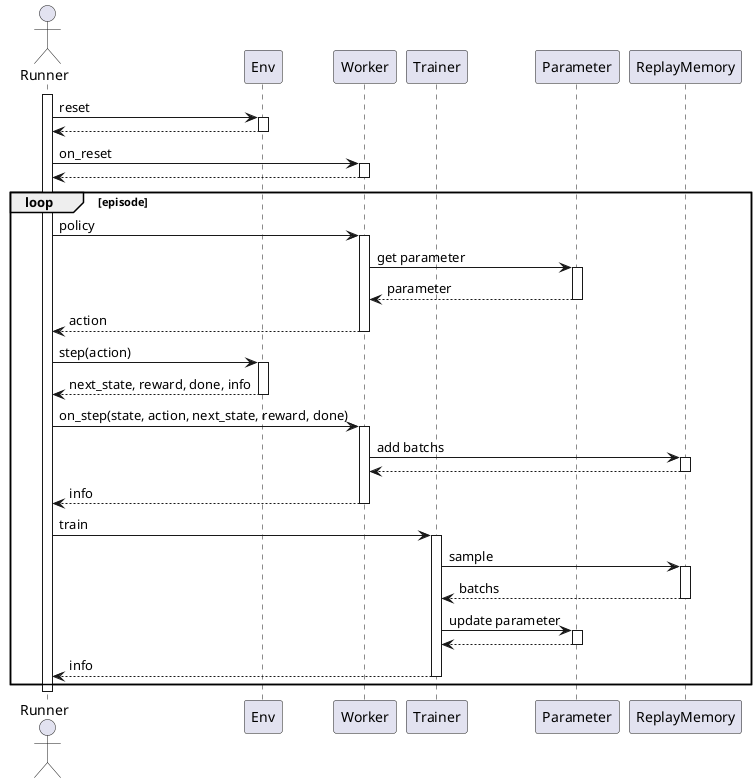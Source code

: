 @startuml
autoactivate on

actor Runner
participant Env
participant Worker
participant Trainer
participant Parameter
participant ReplayMemory


activate Runner

Runner -> Env: reset
return
Runner -> Worker: on_reset
return

loop episode
    Runner -> Worker: policy
        Worker -> Parameter: get parameter
        return parameter
    return action
    Runner -> Env: step(action)
    return next_state, reward, done, info

    Runner -> Worker: on_step(state, action, next_state, reward, done)
        Worker -> ReplayMemory: add batchs
        return
    return info

    Runner -> Trainer: train
        Trainer -> ReplayMemory: sample
        return batchs

        Trainer -> Parameter: update parameter
        return
    return info

end
deactivate Runner

@enduml